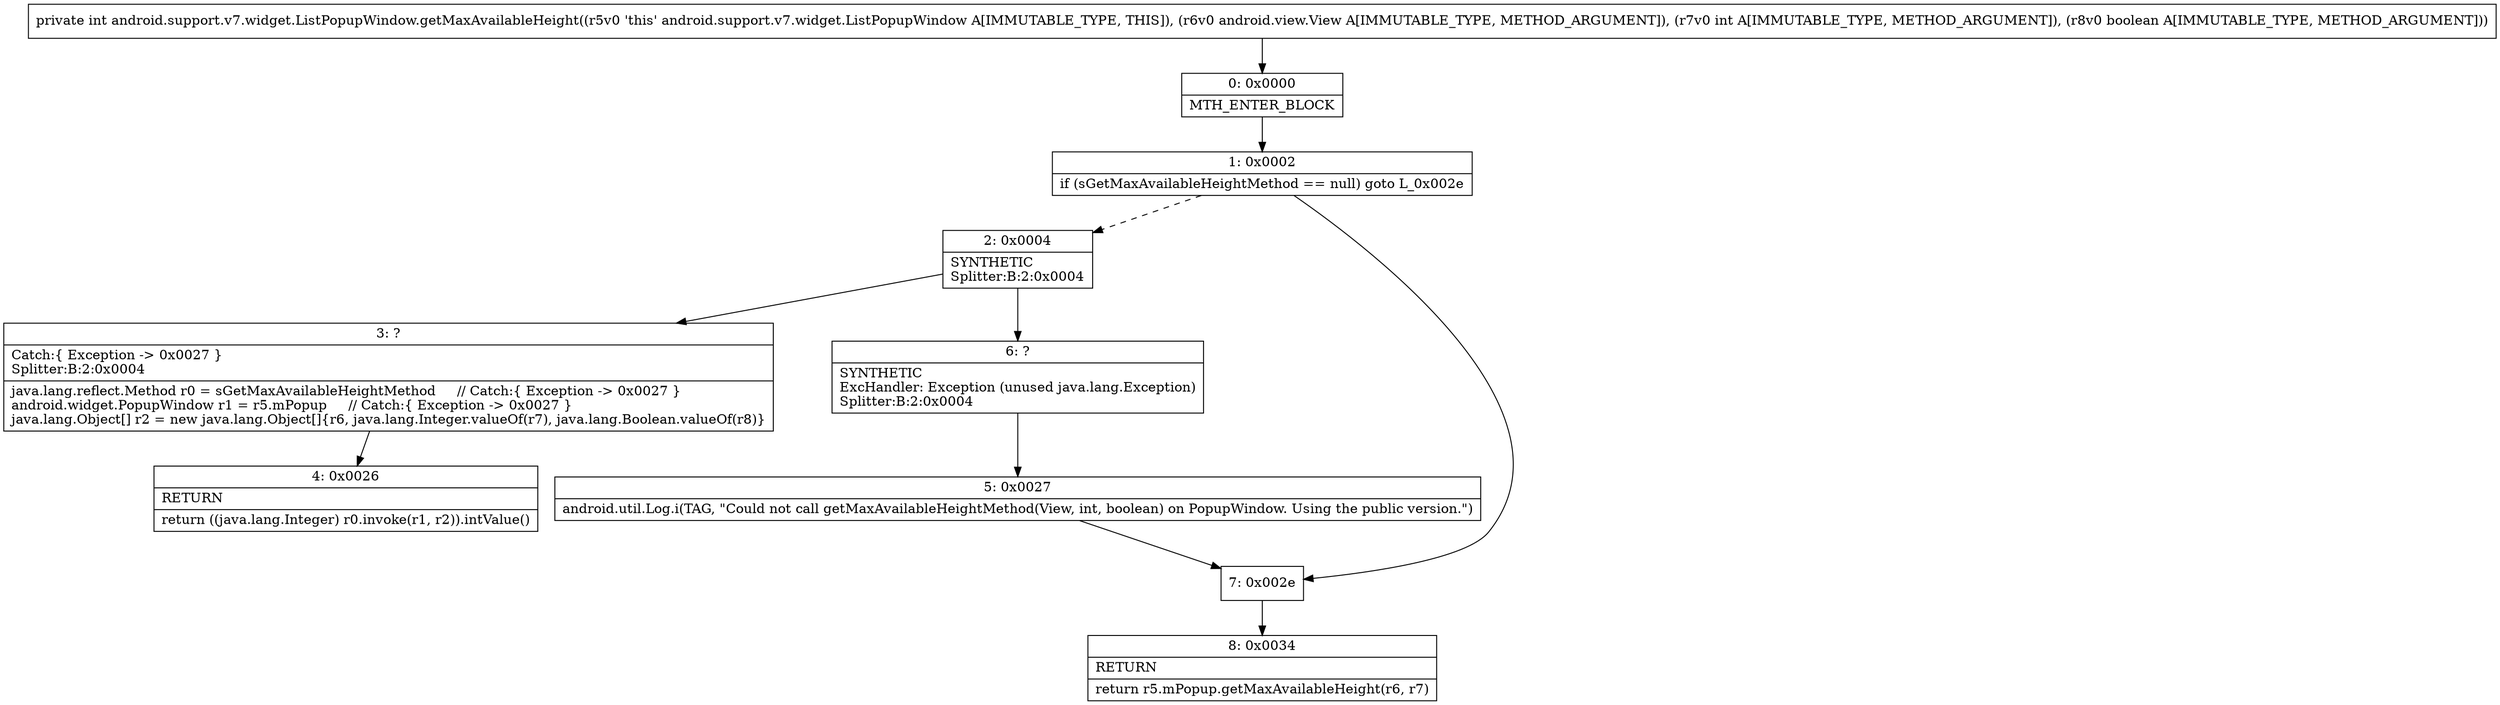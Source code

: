 digraph "CFG forandroid.support.v7.widget.ListPopupWindow.getMaxAvailableHeight(Landroid\/view\/View;IZ)I" {
Node_0 [shape=record,label="{0\:\ 0x0000|MTH_ENTER_BLOCK\l}"];
Node_1 [shape=record,label="{1\:\ 0x0002|if (sGetMaxAvailableHeightMethod == null) goto L_0x002e\l}"];
Node_2 [shape=record,label="{2\:\ 0x0004|SYNTHETIC\lSplitter:B:2:0x0004\l}"];
Node_3 [shape=record,label="{3\:\ ?|Catch:\{ Exception \-\> 0x0027 \}\lSplitter:B:2:0x0004\l|java.lang.reflect.Method r0 = sGetMaxAvailableHeightMethod     \/\/ Catch:\{ Exception \-\> 0x0027 \}\landroid.widget.PopupWindow r1 = r5.mPopup     \/\/ Catch:\{ Exception \-\> 0x0027 \}\ljava.lang.Object[] r2 = new java.lang.Object[]\{r6, java.lang.Integer.valueOf(r7), java.lang.Boolean.valueOf(r8)\}\l}"];
Node_4 [shape=record,label="{4\:\ 0x0026|RETURN\l|return ((java.lang.Integer) r0.invoke(r1, r2)).intValue()\l}"];
Node_5 [shape=record,label="{5\:\ 0x0027|android.util.Log.i(TAG, \"Could not call getMaxAvailableHeightMethod(View, int, boolean) on PopupWindow. Using the public version.\")\l}"];
Node_6 [shape=record,label="{6\:\ ?|SYNTHETIC\lExcHandler: Exception (unused java.lang.Exception)\lSplitter:B:2:0x0004\l}"];
Node_7 [shape=record,label="{7\:\ 0x002e}"];
Node_8 [shape=record,label="{8\:\ 0x0034|RETURN\l|return r5.mPopup.getMaxAvailableHeight(r6, r7)\l}"];
MethodNode[shape=record,label="{private int android.support.v7.widget.ListPopupWindow.getMaxAvailableHeight((r5v0 'this' android.support.v7.widget.ListPopupWindow A[IMMUTABLE_TYPE, THIS]), (r6v0 android.view.View A[IMMUTABLE_TYPE, METHOD_ARGUMENT]), (r7v0 int A[IMMUTABLE_TYPE, METHOD_ARGUMENT]), (r8v0 boolean A[IMMUTABLE_TYPE, METHOD_ARGUMENT])) }"];
MethodNode -> Node_0;
Node_0 -> Node_1;
Node_1 -> Node_2[style=dashed];
Node_1 -> Node_7;
Node_2 -> Node_3;
Node_2 -> Node_6;
Node_3 -> Node_4;
Node_5 -> Node_7;
Node_6 -> Node_5;
Node_7 -> Node_8;
}

